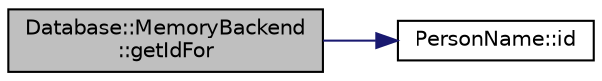 digraph "Database::MemoryBackend::getIdFor"
{
 // LATEX_PDF_SIZE
  edge [fontname="Helvetica",fontsize="10",labelfontname="Helvetica",labelfontsize="10"];
  node [fontname="Helvetica",fontsize="10",shape=record];
  rankdir="LR";
  Node1 [label="Database::MemoryBackend\l::getIdFor",height=0.2,width=0.4,color="black", fillcolor="grey75", style="filled", fontcolor="black",tooltip=" "];
  Node1 -> Node2 [color="midnightblue",fontsize="10",style="solid",fontname="Helvetica"];
  Node2 [label="PersonName::id",height=0.2,width=0.4,color="black", fillcolor="white", style="filled",URL="$class_person_name.html#a979b86cf90481f8e272512c14fa01e35",tooltip=" "];
}
